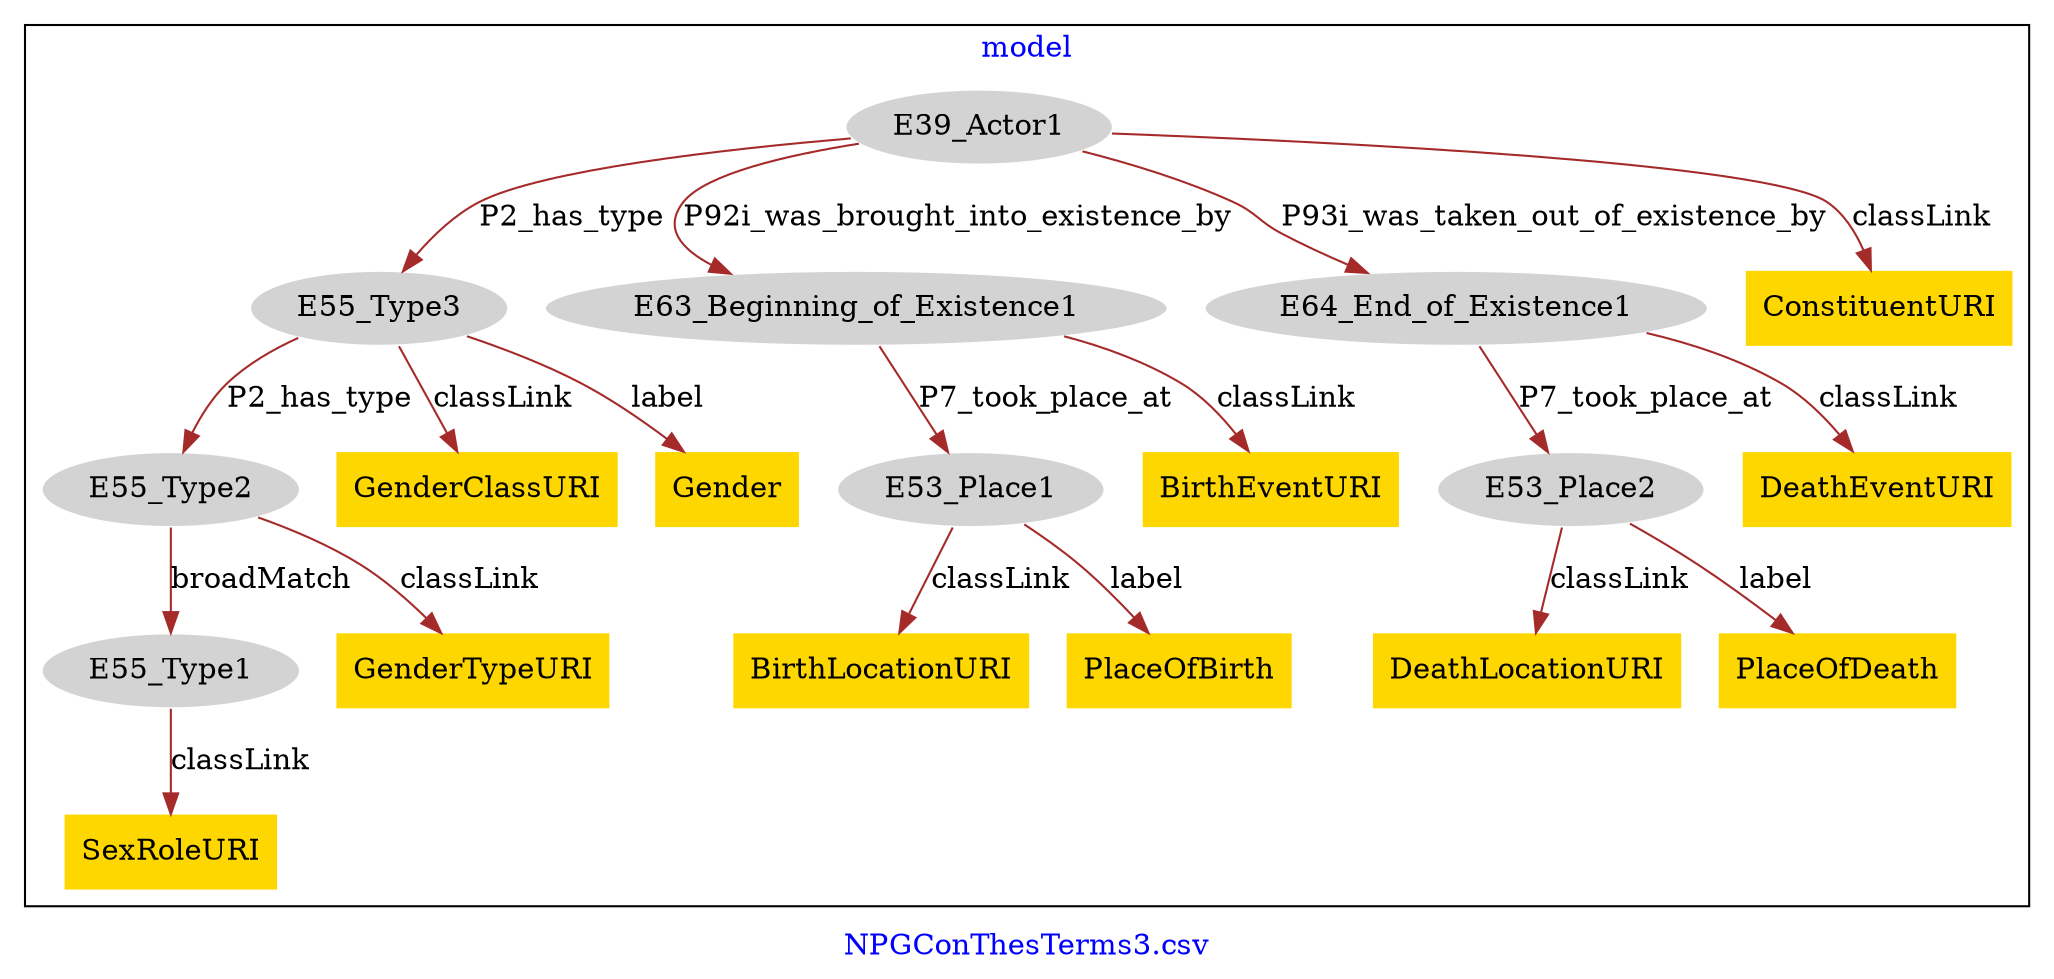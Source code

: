 digraph n0 {
fontcolor="blue"
remincross="true"
label="NPGConThesTerms3.csv"
subgraph cluster {
label="model"
n2[style="filled",color="white",fillcolor="lightgray",label="E39_Actor1"];
n3[style="filled",color="white",fillcolor="lightgray",label="E55_Type3"];
n4[style="filled",color="white",fillcolor="lightgray",label="E63_Beginning_of_Existence1"];
n5[style="filled",color="white",fillcolor="lightgray",label="E64_End_of_Existence1"];
n6[style="filled",color="white",fillcolor="lightgray",label="E55_Type2"];
n7[style="filled",color="white",fillcolor="lightgray",label="E55_Type1"];
n8[style="filled",color="white",fillcolor="lightgray",label="E53_Place1"];
n9[style="filled",color="white",fillcolor="lightgray",label="E53_Place2"];
n10[shape="plaintext",style="filled",fillcolor="gold",label="GenderClassURI"];
n11[shape="plaintext",style="filled",fillcolor="gold",label="DeathEventURI"];
n12[shape="plaintext",style="filled",fillcolor="gold",label="BirthLocationURI"];
n13[shape="plaintext",style="filled",fillcolor="gold",label="ConstituentURI"];
n14[shape="plaintext",style="filled",fillcolor="gold",label="DeathLocationURI"];
n15[shape="plaintext",style="filled",fillcolor="gold",label="GenderTypeURI"];
n16[shape="plaintext",style="filled",fillcolor="gold",label="BirthEventURI"];
n17[shape="plaintext",style="filled",fillcolor="gold",label="Gender"];
n18[shape="plaintext",style="filled",fillcolor="gold",label="PlaceOfDeath"];
n19[shape="plaintext",style="filled",fillcolor="gold",label="SexRoleURI"];
n20[shape="plaintext",style="filled",fillcolor="gold",label="PlaceOfBirth"];
}
n2 -> n3[color="brown",fontcolor="black",label="P2_has_type"]
n2 -> n4[color="brown",fontcolor="black",label="P92i_was_brought_into_existence_by"]
n2 -> n5[color="brown",fontcolor="black",label="P93i_was_taken_out_of_existence_by"]
n6 -> n7[color="brown",fontcolor="black",label="broadMatch"]
n3 -> n6[color="brown",fontcolor="black",label="P2_has_type"]
n4 -> n8[color="brown",fontcolor="black",label="P7_took_place_at"]
n5 -> n9[color="brown",fontcolor="black",label="P7_took_place_at"]
n3 -> n10[color="brown",fontcolor="black",label="classLink"]
n5 -> n11[color="brown",fontcolor="black",label="classLink"]
n8 -> n12[color="brown",fontcolor="black",label="classLink"]
n2 -> n13[color="brown",fontcolor="black",label="classLink"]
n9 -> n14[color="brown",fontcolor="black",label="classLink"]
n6 -> n15[color="brown",fontcolor="black",label="classLink"]
n4 -> n16[color="brown",fontcolor="black",label="classLink"]
n3 -> n17[color="brown",fontcolor="black",label="label"]
n9 -> n18[color="brown",fontcolor="black",label="label"]
n7 -> n19[color="brown",fontcolor="black",label="classLink"]
n8 -> n20[color="brown",fontcolor="black",label="label"]
}
